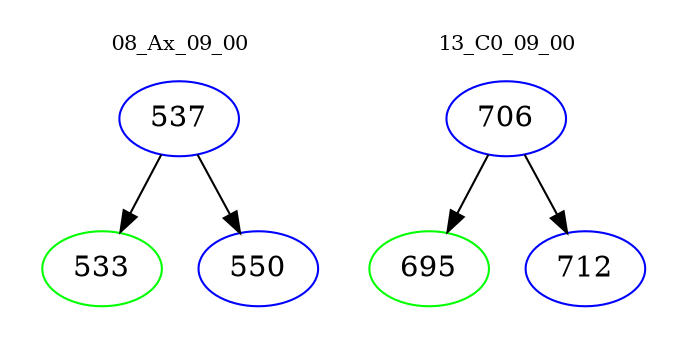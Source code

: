digraph{
subgraph cluster_0 {
color = white
label = "08_Ax_09_00";
fontsize=10;
T0_537 [label="537", color="blue"]
T0_537 -> T0_533 [color="black"]
T0_533 [label="533", color="green"]
T0_537 -> T0_550 [color="black"]
T0_550 [label="550", color="blue"]
}
subgraph cluster_1 {
color = white
label = "13_C0_09_00";
fontsize=10;
T1_706 [label="706", color="blue"]
T1_706 -> T1_695 [color="black"]
T1_695 [label="695", color="green"]
T1_706 -> T1_712 [color="black"]
T1_712 [label="712", color="blue"]
}
}

